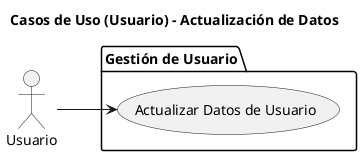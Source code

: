 @startuml
title Casos de Uso (Usuario) - Actualización de Datos

skinparam {
    NoteBackgroundColor #whiteSmoke
    NoteBorderColor #green
    linetype polyline
}

left to right direction

actor Usuario

folder "Gestión de Usuario" as usuario {
    Usuario --> (Actualizar Datos de Usuario)
}

@enduml
